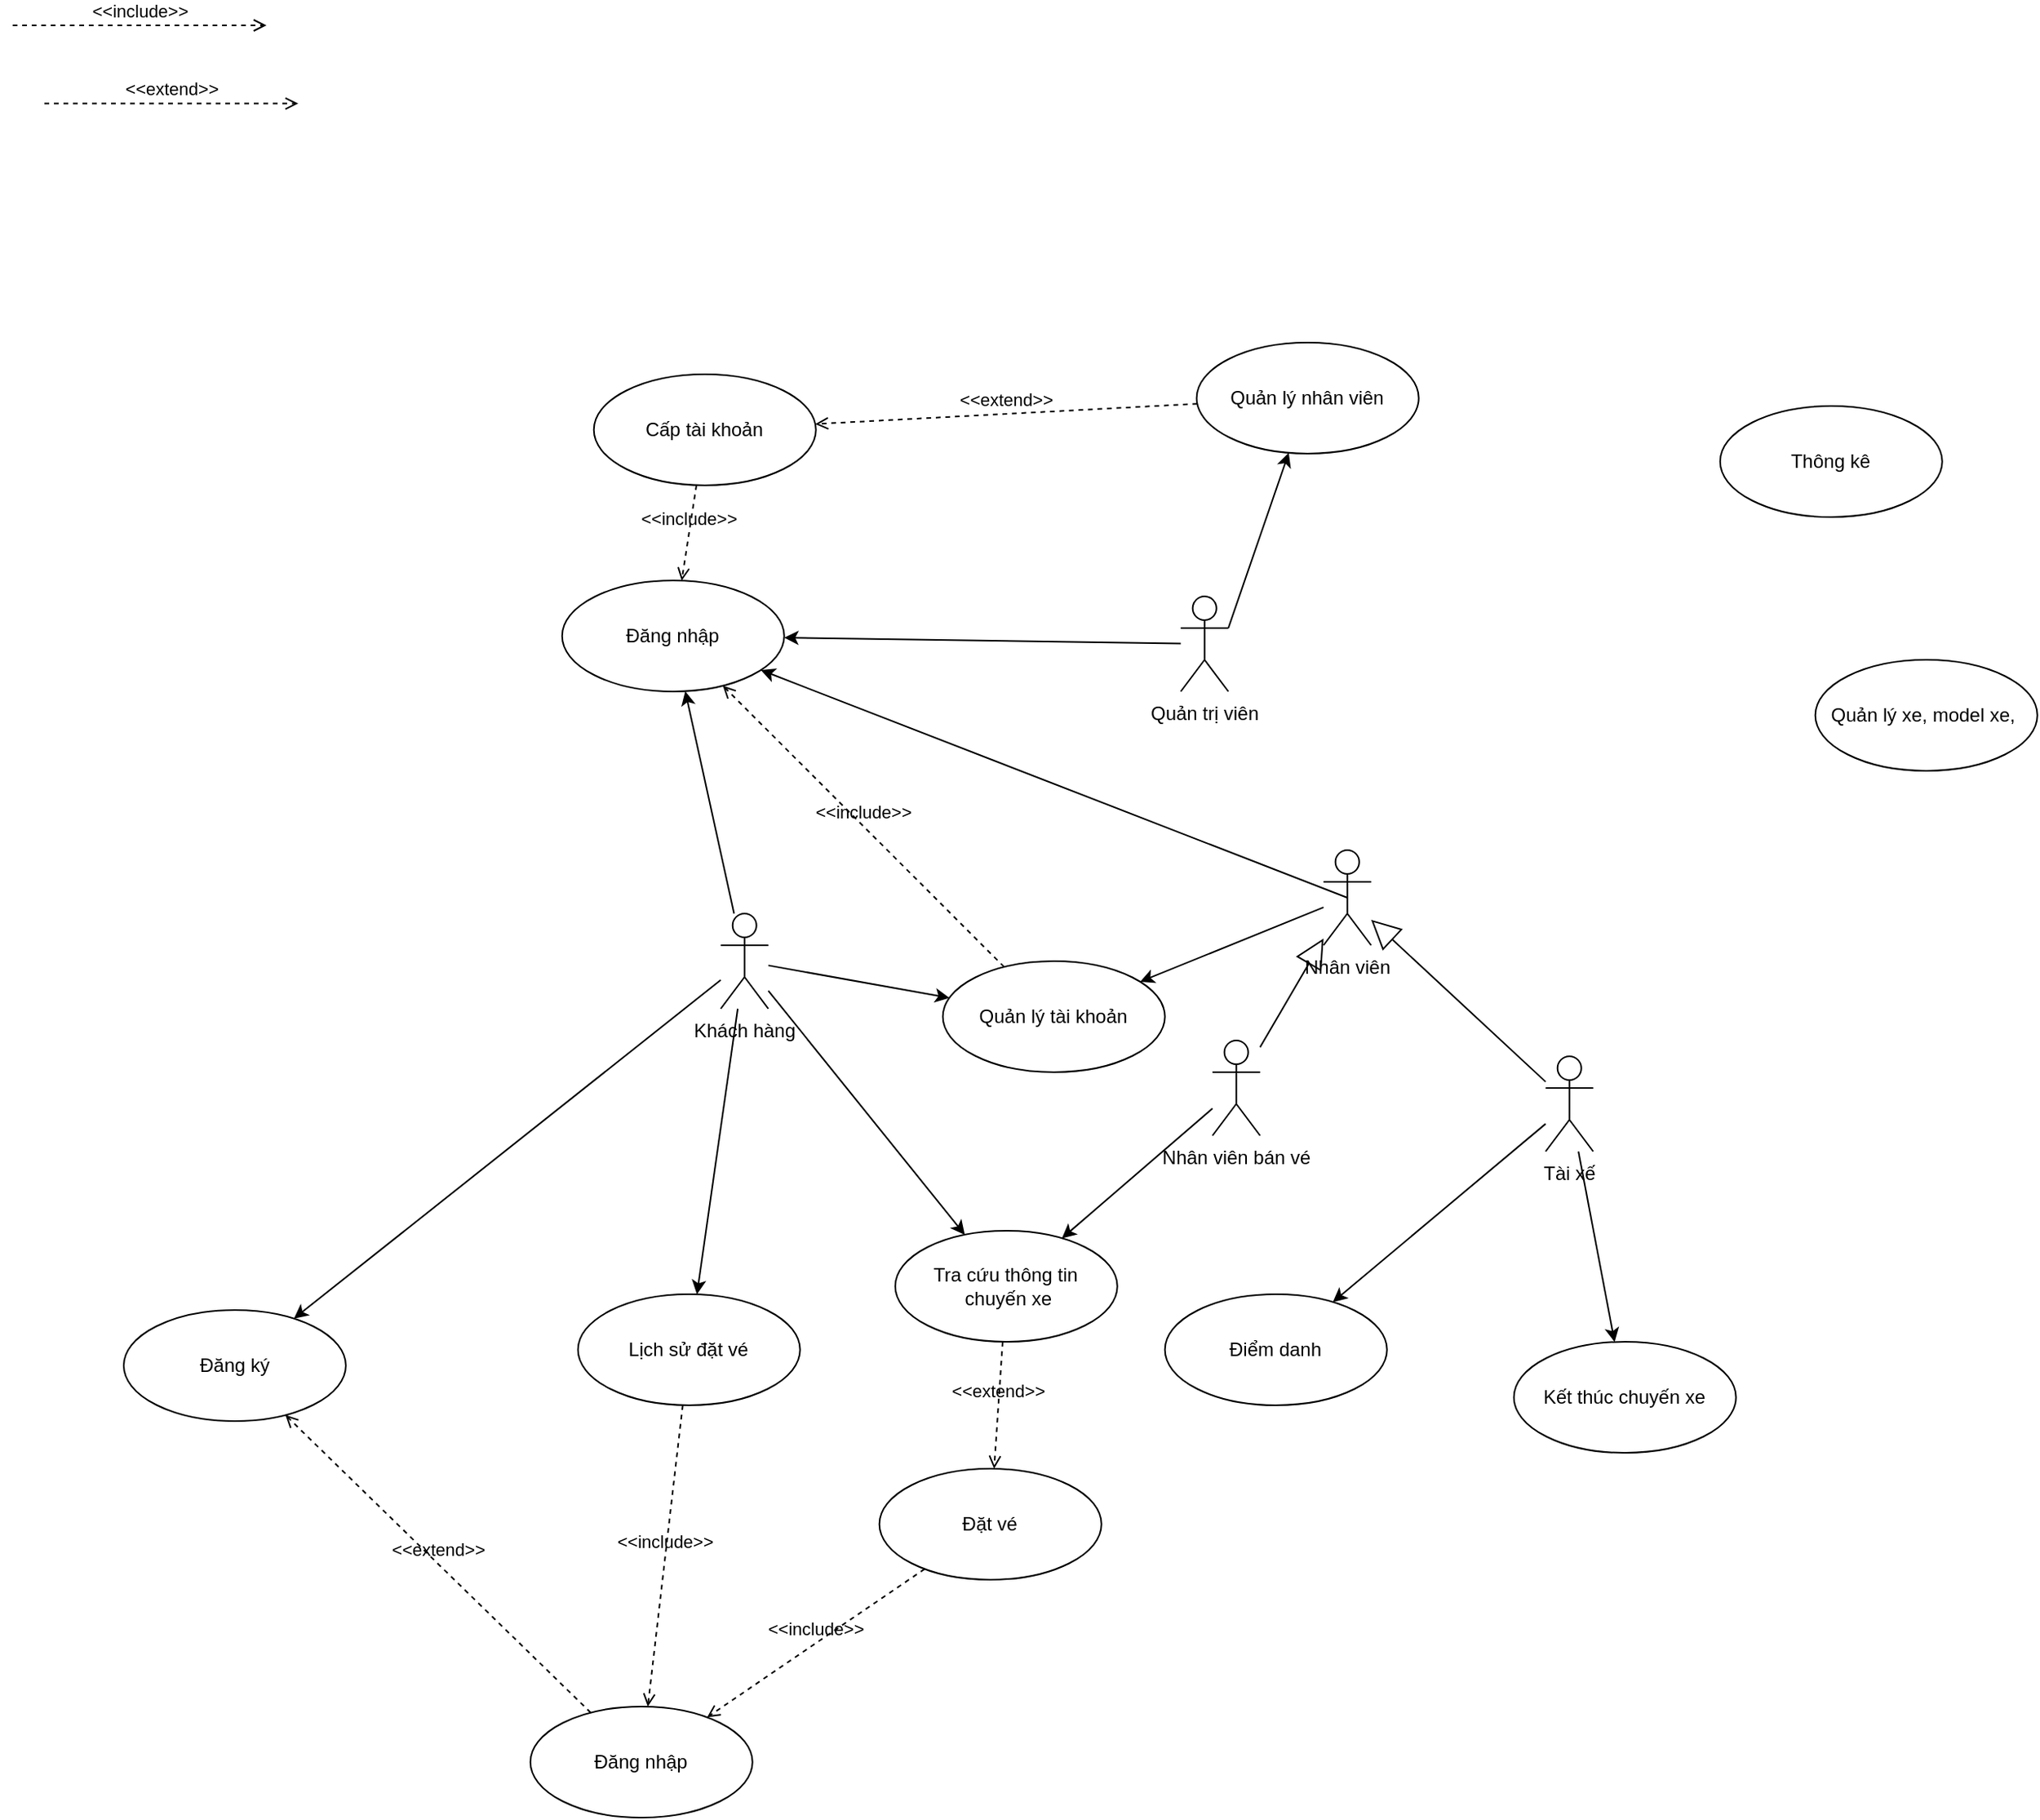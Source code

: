 <mxfile version="15.7.0" type="github">
  <diagram id="08AvRhkeXzc5VnWwEl24" name="Page-1">
    <mxGraphModel dx="4734" dy="777" grid="1" gridSize="10" guides="1" tooltips="1" connect="1" arrows="1" fold="1" page="1" pageScale="1" pageWidth="3300" pageHeight="4681" math="0" shadow="0">
      <root>
        <mxCell id="0" />
        <mxCell id="1" parent="0" />
        <mxCell id="rz1kW38jFtJPg9u-cl7r-19" style="rounded=0;orthogonalLoop=1;jettySize=auto;html=1;" edge="1" parent="1" source="rz1kW38jFtJPg9u-cl7r-1" target="rz1kW38jFtJPg9u-cl7r-14">
          <mxGeometry relative="1" as="geometry" />
        </mxCell>
        <mxCell id="rz1kW38jFtJPg9u-cl7r-20" style="edgeStyle=none;rounded=0;orthogonalLoop=1;jettySize=auto;html=1;" edge="1" parent="1" source="rz1kW38jFtJPg9u-cl7r-1" target="rz1kW38jFtJPg9u-cl7r-15">
          <mxGeometry relative="1" as="geometry" />
        </mxCell>
        <mxCell id="rz1kW38jFtJPg9u-cl7r-21" style="edgeStyle=none;rounded=0;orthogonalLoop=1;jettySize=auto;html=1;" edge="1" parent="1" source="rz1kW38jFtJPg9u-cl7r-1" target="rz1kW38jFtJPg9u-cl7r-16">
          <mxGeometry relative="1" as="geometry" />
        </mxCell>
        <mxCell id="rz1kW38jFtJPg9u-cl7r-50" value="" style="edgeStyle=none;rounded=0;orthogonalLoop=1;jettySize=auto;html=1;" edge="1" parent="1" source="rz1kW38jFtJPg9u-cl7r-1" target="rz1kW38jFtJPg9u-cl7r-43">
          <mxGeometry relative="1" as="geometry">
            <mxPoint x="161.35" y="440" as="targetPoint" />
          </mxGeometry>
        </mxCell>
        <mxCell id="rz1kW38jFtJPg9u-cl7r-1" value="Khách hàng" style="shape=umlActor;verticalLabelPosition=bottom;verticalAlign=top;html=1;outlineConnect=0;" vertex="1" parent="1">
          <mxGeometry x="196.35" y="600" width="30" height="60" as="geometry" />
        </mxCell>
        <mxCell id="rz1kW38jFtJPg9u-cl7r-5" value="Nhân viên bán vé" style="shape=umlActor;verticalLabelPosition=bottom;verticalAlign=top;html=1;outlineConnect=0;" vertex="1" parent="1">
          <mxGeometry x="506.35" y="680" width="30" height="60" as="geometry" />
        </mxCell>
        <mxCell id="rz1kW38jFtJPg9u-cl7r-6" value="Tài xế" style="shape=umlActor;verticalLabelPosition=bottom;verticalAlign=top;html=1;outlineConnect=0;" vertex="1" parent="1">
          <mxGeometry x="716.35" y="690" width="30" height="60" as="geometry" />
        </mxCell>
        <mxCell id="rz1kW38jFtJPg9u-cl7r-54" style="edgeStyle=none;rounded=0;orthogonalLoop=1;jettySize=auto;html=1;exitX=1;exitY=0.333;exitDx=0;exitDy=0;exitPerimeter=0;" edge="1" parent="1" source="rz1kW38jFtJPg9u-cl7r-9" target="rz1kW38jFtJPg9u-cl7r-56">
          <mxGeometry relative="1" as="geometry">
            <mxPoint x="626.35" y="185" as="targetPoint" />
          </mxGeometry>
        </mxCell>
        <mxCell id="rz1kW38jFtJPg9u-cl7r-9" value="Quản trị viên" style="shape=umlActor;verticalLabelPosition=bottom;verticalAlign=top;html=1;outlineConnect=0;" vertex="1" parent="1">
          <mxGeometry x="486.35" y="400" width="30" height="60" as="geometry" />
        </mxCell>
        <mxCell id="rz1kW38jFtJPg9u-cl7r-14" value="Quản lý tài khoản" style="ellipse;whiteSpace=wrap;html=1;" vertex="1" parent="1">
          <mxGeometry x="336.35" y="630" width="140" height="70" as="geometry" />
        </mxCell>
        <mxCell id="rz1kW38jFtJPg9u-cl7r-15" value="Tra cứu thông tin&lt;br&gt;&amp;nbsp;chuyến xe" style="ellipse;whiteSpace=wrap;html=1;" vertex="1" parent="1">
          <mxGeometry x="306.35" y="800" width="140" height="70" as="geometry" />
        </mxCell>
        <mxCell id="rz1kW38jFtJPg9u-cl7r-16" value="Lịch sử đặt vé" style="ellipse;whiteSpace=wrap;html=1;" vertex="1" parent="1">
          <mxGeometry x="106.35" y="840" width="140" height="70" as="geometry" />
        </mxCell>
        <mxCell id="rz1kW38jFtJPg9u-cl7r-22" value="Đặt vé" style="ellipse;whiteSpace=wrap;html=1;" vertex="1" parent="1">
          <mxGeometry x="296.35" y="950" width="140" height="70" as="geometry" />
        </mxCell>
        <mxCell id="rz1kW38jFtJPg9u-cl7r-23" value="Đăng nhập" style="ellipse;whiteSpace=wrap;html=1;" vertex="1" parent="1">
          <mxGeometry x="76.35" y="1100" width="140" height="70" as="geometry" />
        </mxCell>
        <mxCell id="rz1kW38jFtJPg9u-cl7r-24" value="Đăng ký" style="ellipse;whiteSpace=wrap;html=1;" vertex="1" parent="1">
          <mxGeometry x="-180" y="850" width="140" height="70" as="geometry" />
        </mxCell>
        <mxCell id="rz1kW38jFtJPg9u-cl7r-25" value="&amp;lt;&amp;lt;include&amp;gt;&amp;gt;" style="html=1;verticalAlign=bottom;labelBackgroundColor=none;endArrow=open;endFill=0;dashed=1;rounded=0;" edge="1" parent="1" source="rz1kW38jFtJPg9u-cl7r-22" target="rz1kW38jFtJPg9u-cl7r-23">
          <mxGeometry width="160" relative="1" as="geometry">
            <mxPoint x="146.35" y="960" as="sourcePoint" />
            <mxPoint x="306.35" y="960" as="targetPoint" />
          </mxGeometry>
        </mxCell>
        <mxCell id="rz1kW38jFtJPg9u-cl7r-26" value="&amp;lt;&amp;lt;include&amp;gt;&amp;gt;" style="html=1;verticalAlign=bottom;labelBackgroundColor=none;endArrow=open;endFill=0;dashed=1;rounded=0;" edge="1" parent="1">
          <mxGeometry width="160" relative="1" as="geometry">
            <mxPoint x="-250" y="40" as="sourcePoint" />
            <mxPoint x="-90" y="40" as="targetPoint" />
          </mxGeometry>
        </mxCell>
        <mxCell id="rz1kW38jFtJPg9u-cl7r-28" value="&amp;lt;&amp;lt;extend&amp;gt;&amp;gt;" style="html=1;verticalAlign=bottom;labelBackgroundColor=none;endArrow=open;endFill=0;dashed=1;rounded=0;" edge="1" parent="1">
          <mxGeometry width="160" relative="1" as="geometry">
            <mxPoint x="-230" y="89.29" as="sourcePoint" />
            <mxPoint x="-70" y="89.29" as="targetPoint" />
          </mxGeometry>
        </mxCell>
        <mxCell id="rz1kW38jFtJPg9u-cl7r-29" value="&amp;lt;&amp;lt;extend&amp;gt;&amp;gt;" style="html=1;verticalAlign=bottom;labelBackgroundColor=none;endArrow=open;endFill=0;dashed=1;rounded=0;" edge="1" parent="1" source="rz1kW38jFtJPg9u-cl7r-15" target="rz1kW38jFtJPg9u-cl7r-22">
          <mxGeometry width="160" relative="1" as="geometry">
            <mxPoint x="486.35" y="840" as="sourcePoint" />
            <mxPoint x="646.35" y="840" as="targetPoint" />
          </mxGeometry>
        </mxCell>
        <mxCell id="rz1kW38jFtJPg9u-cl7r-30" value="&amp;lt;&amp;lt;include&amp;gt;&amp;gt;" style="html=1;verticalAlign=bottom;labelBackgroundColor=none;endArrow=open;endFill=0;dashed=1;rounded=0;" edge="1" parent="1" source="rz1kW38jFtJPg9u-cl7r-16" target="rz1kW38jFtJPg9u-cl7r-23">
          <mxGeometry width="160" relative="1" as="geometry">
            <mxPoint x="386.35" y="830" as="sourcePoint" />
            <mxPoint x="546.35" y="830" as="targetPoint" />
          </mxGeometry>
        </mxCell>
        <mxCell id="rz1kW38jFtJPg9u-cl7r-31" style="edgeStyle=none;rounded=0;orthogonalLoop=1;jettySize=auto;html=1;" edge="1" parent="1" source="rz1kW38jFtJPg9u-cl7r-1" target="rz1kW38jFtJPg9u-cl7r-24">
          <mxGeometry relative="1" as="geometry">
            <mxPoint x="256.35" y="630" as="sourcePoint" />
            <mxPoint x="-18.117" y="824.845" as="targetPoint" />
          </mxGeometry>
        </mxCell>
        <mxCell id="rz1kW38jFtJPg9u-cl7r-32" value="&amp;lt;&amp;lt;extend&amp;gt;&amp;gt;" style="html=1;verticalAlign=bottom;labelBackgroundColor=none;endArrow=open;endFill=0;dashed=1;rounded=0;" edge="1" parent="1" source="rz1kW38jFtJPg9u-cl7r-23" target="rz1kW38jFtJPg9u-cl7r-24">
          <mxGeometry width="160" relative="1" as="geometry">
            <mxPoint x="456.35" y="970" as="sourcePoint" />
            <mxPoint x="-29.999" y="887.942" as="targetPoint" />
          </mxGeometry>
        </mxCell>
        <mxCell id="rz1kW38jFtJPg9u-cl7r-33" value="Nhân viên&lt;br&gt;" style="shape=umlActor;verticalLabelPosition=bottom;verticalAlign=top;html=1;outlineConnect=0;" vertex="1" parent="1">
          <mxGeometry x="576.35" y="560" width="30" height="60" as="geometry" />
        </mxCell>
        <mxCell id="rz1kW38jFtJPg9u-cl7r-34" value="" style="endArrow=block;endSize=16;endFill=0;html=1;rounded=0;" edge="1" parent="1" source="rz1kW38jFtJPg9u-cl7r-5" target="rz1kW38jFtJPg9u-cl7r-33">
          <mxGeometry width="160" relative="1" as="geometry">
            <mxPoint x="486.35" y="550" as="sourcePoint" />
            <mxPoint x="576.35" y="670" as="targetPoint" />
          </mxGeometry>
        </mxCell>
        <mxCell id="rz1kW38jFtJPg9u-cl7r-35" value="" style="endArrow=block;endSize=16;endFill=0;html=1;rounded=0;" edge="1" parent="1" source="rz1kW38jFtJPg9u-cl7r-6" target="rz1kW38jFtJPg9u-cl7r-33">
          <mxGeometry width="160" relative="1" as="geometry">
            <mxPoint x="631.35" y="565" as="sourcePoint" />
            <mxPoint x="756.35" y="695" as="targetPoint" />
          </mxGeometry>
        </mxCell>
        <mxCell id="rz1kW38jFtJPg9u-cl7r-37" style="rounded=0;orthogonalLoop=1;jettySize=auto;html=1;" edge="1" parent="1" source="rz1kW38jFtJPg9u-cl7r-33" target="rz1kW38jFtJPg9u-cl7r-14">
          <mxGeometry relative="1" as="geometry">
            <mxPoint x="236.35" y="645.312" as="sourcePoint" />
            <mxPoint x="489.134" y="734.836" as="targetPoint" />
          </mxGeometry>
        </mxCell>
        <mxCell id="rz1kW38jFtJPg9u-cl7r-39" style="edgeStyle=none;rounded=0;orthogonalLoop=1;jettySize=auto;html=1;exitX=0.5;exitY=1;exitDx=0;exitDy=0;" edge="1" parent="1">
          <mxGeometry relative="1" as="geometry">
            <mxPoint x="-23.65" y="900" as="sourcePoint" />
            <mxPoint x="-23.65" y="900" as="targetPoint" />
          </mxGeometry>
        </mxCell>
        <mxCell id="rz1kW38jFtJPg9u-cl7r-41" style="rounded=0;orthogonalLoop=1;jettySize=auto;html=1;" edge="1" parent="1" source="rz1kW38jFtJPg9u-cl7r-5" target="rz1kW38jFtJPg9u-cl7r-15">
          <mxGeometry relative="1" as="geometry">
            <mxPoint x="586.35" y="596.319" as="sourcePoint" />
            <mxPoint x="439.356" y="560.25" as="targetPoint" />
          </mxGeometry>
        </mxCell>
        <mxCell id="rz1kW38jFtJPg9u-cl7r-42" value="&amp;lt;&amp;lt;include&amp;gt;&amp;gt;" style="html=1;verticalAlign=bottom;labelBackgroundColor=none;endArrow=open;endFill=0;dashed=1;rounded=0;" edge="1" parent="1" source="rz1kW38jFtJPg9u-cl7r-14" target="rz1kW38jFtJPg9u-cl7r-43">
          <mxGeometry width="160" relative="1" as="geometry">
            <mxPoint x="156.35" y="330" as="sourcePoint" />
            <mxPoint x="136.35" y="310" as="targetPoint" />
          </mxGeometry>
        </mxCell>
        <mxCell id="rz1kW38jFtJPg9u-cl7r-43" value="Đăng nhập" style="ellipse;whiteSpace=wrap;html=1;" vertex="1" parent="1">
          <mxGeometry x="96.35" y="390" width="140" height="70" as="geometry" />
        </mxCell>
        <mxCell id="rz1kW38jFtJPg9u-cl7r-45" style="rounded=0;orthogonalLoop=1;jettySize=auto;html=1;" edge="1" parent="1" source="rz1kW38jFtJPg9u-cl7r-6" target="rz1kW38jFtJPg9u-cl7r-46">
          <mxGeometry relative="1" as="geometry">
            <mxPoint x="716.35" y="730" as="sourcePoint" />
            <mxPoint x="642.125" y="832.459" as="targetPoint" />
          </mxGeometry>
        </mxCell>
        <mxCell id="rz1kW38jFtJPg9u-cl7r-46" value="Điểm danh" style="ellipse;whiteSpace=wrap;html=1;" vertex="1" parent="1">
          <mxGeometry x="476.35" y="840" width="140" height="70" as="geometry" />
        </mxCell>
        <mxCell id="rz1kW38jFtJPg9u-cl7r-47" value="Kết thúc chuyến xe" style="ellipse;whiteSpace=wrap;html=1;" vertex="1" parent="1">
          <mxGeometry x="696.35" y="870" width="140" height="70" as="geometry" />
        </mxCell>
        <mxCell id="rz1kW38jFtJPg9u-cl7r-48" value="Cấp tài khoản" style="ellipse;whiteSpace=wrap;html=1;" vertex="1" parent="1">
          <mxGeometry x="116.35" y="260" width="140" height="70" as="geometry" />
        </mxCell>
        <mxCell id="rz1kW38jFtJPg9u-cl7r-51" value="" style="edgeStyle=none;rounded=0;orthogonalLoop=1;jettySize=auto;html=1;exitX=0.5;exitY=0.5;exitDx=0;exitDy=0;exitPerimeter=0;" edge="1" parent="1" source="rz1kW38jFtJPg9u-cl7r-33" target="rz1kW38jFtJPg9u-cl7r-43">
          <mxGeometry relative="1" as="geometry">
            <mxPoint x="136.35" y="442.843" as="sourcePoint" />
            <mxPoint x="395.639" y="319.127" as="targetPoint" />
          </mxGeometry>
        </mxCell>
        <mxCell id="rz1kW38jFtJPg9u-cl7r-52" value="" style="edgeStyle=none;rounded=0;orthogonalLoop=1;jettySize=auto;html=1;" edge="1" parent="1" source="rz1kW38jFtJPg9u-cl7r-9" target="rz1kW38jFtJPg9u-cl7r-43">
          <mxGeometry relative="1" as="geometry">
            <mxPoint x="501.35" y="410" as="sourcePoint" />
            <mxPoint x="462.525" y="329.053" as="targetPoint" />
          </mxGeometry>
        </mxCell>
        <mxCell id="rz1kW38jFtJPg9u-cl7r-55" value="&amp;lt;&amp;lt;include&amp;gt;&amp;gt;" style="html=1;verticalAlign=bottom;labelBackgroundColor=none;endArrow=open;endFill=0;dashed=1;rounded=0;" edge="1" parent="1" source="rz1kW38jFtJPg9u-cl7r-48" target="rz1kW38jFtJPg9u-cl7r-43">
          <mxGeometry width="160" relative="1" as="geometry">
            <mxPoint x="606.35" y="310" as="sourcePoint" />
            <mxPoint x="766.35" y="310" as="targetPoint" />
          </mxGeometry>
        </mxCell>
        <mxCell id="rz1kW38jFtJPg9u-cl7r-56" value="Quản lý nhân viên" style="ellipse;whiteSpace=wrap;html=1;" vertex="1" parent="1">
          <mxGeometry x="496.35" y="240" width="140" height="70" as="geometry" />
        </mxCell>
        <mxCell id="rz1kW38jFtJPg9u-cl7r-57" value="&amp;lt;&amp;lt;extend&amp;gt;&amp;gt;" style="html=1;verticalAlign=bottom;labelBackgroundColor=none;endArrow=open;endFill=0;dashed=1;rounded=0;" edge="1" parent="1" source="rz1kW38jFtJPg9u-cl7r-56" target="rz1kW38jFtJPg9u-cl7r-48">
          <mxGeometry width="160" relative="1" as="geometry">
            <mxPoint x="406.35" y="140.0" as="sourcePoint" />
            <mxPoint x="566.35" y="140.0" as="targetPoint" />
          </mxGeometry>
        </mxCell>
        <mxCell id="rz1kW38jFtJPg9u-cl7r-58" value="Thông kê&lt;span style=&quot;color: rgba(0 , 0 , 0 , 0) ; font-family: monospace ; font-size: 0px&quot;&gt;%3CmxGraphModel%3E%3Croot%3E%3CmxCell%20id%3D%220%22%2F%3E%3CmxCell%20id%3D%221%22%20parent%3D%220%22%2F%3E%3CmxCell%20id%3D%222%22%20value%3D%22Qu%E1%BA%A3n%20l%C3%BD%20nh%C3%A2n%20vi%C3%AAn%22%20style%3D%22ellipse%3BwhiteSpace%3Dwrap%3Bhtml%3D1%3B%22%20vertex%3D%221%22%20parent%3D%221%22%3E%3CmxGeometry%20x%3D%22930%22%20y%3D%22190%22%20width%3D%22140%22%20height%3D%2270%22%20as%3D%22geometry%22%2F%3E%3C%2FmxCell%3E%3C%2Froot%3E%3C%2FmxGraphModel%3E&lt;/span&gt;" style="ellipse;whiteSpace=wrap;html=1;" vertex="1" parent="1">
          <mxGeometry x="826.35" y="280" width="140" height="70" as="geometry" />
        </mxCell>
        <mxCell id="rz1kW38jFtJPg9u-cl7r-59" value="Quản lý xe, model xe,&amp;nbsp;" style="ellipse;whiteSpace=wrap;html=1;" vertex="1" parent="1">
          <mxGeometry x="886.35" y="440" width="140" height="70" as="geometry" />
        </mxCell>
        <mxCell id="rz1kW38jFtJPg9u-cl7r-60" style="rounded=0;orthogonalLoop=1;jettySize=auto;html=1;" edge="1" parent="1" source="rz1kW38jFtJPg9u-cl7r-6" target="rz1kW38jFtJPg9u-cl7r-47">
          <mxGeometry relative="1" as="geometry">
            <mxPoint x="726.35" y="748.906" as="sourcePoint" />
            <mxPoint x="652.125" y="842.459" as="targetPoint" />
          </mxGeometry>
        </mxCell>
      </root>
    </mxGraphModel>
  </diagram>
</mxfile>
